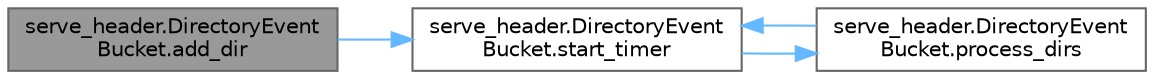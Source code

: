 digraph "serve_header.DirectoryEventBucket.add_dir"
{
 // LATEX_PDF_SIZE
  bgcolor="transparent";
  edge [fontname=Helvetica,fontsize=10,labelfontname=Helvetica,labelfontsize=10];
  node [fontname=Helvetica,fontsize=10,shape=box,height=0.2,width=0.4];
  rankdir="LR";
  Node1 [id="Node000001",label="serve_header.DirectoryEvent\lBucket.add_dir",height=0.2,width=0.4,color="gray40", fillcolor="grey60", style="filled", fontcolor="black",tooltip=" "];
  Node1 -> Node2 [id="edge1_Node000001_Node000002",color="steelblue1",style="solid",tooltip=" "];
  Node2 [id="Node000002",label="serve_header.DirectoryEvent\lBucket.start_timer",height=0.2,width=0.4,color="grey40", fillcolor="white", style="filled",URL="$classserve__header_1_1_directory_event_bucket.html#a6582b1e2b86e812ec7cfb7764be0cb7b",tooltip=" "];
  Node2 -> Node3 [id="edge2_Node000002_Node000003",color="steelblue1",style="solid",tooltip=" "];
  Node3 [id="Node000003",label="serve_header.DirectoryEvent\lBucket.process_dirs",height=0.2,width=0.4,color="grey40", fillcolor="white", style="filled",URL="$classserve__header_1_1_directory_event_bucket.html#a27a8655bb5f3ff395aef0655940ff88d",tooltip=" "];
  Node3 -> Node2 [id="edge3_Node000003_Node000002",color="steelblue1",style="solid",tooltip=" "];
}
